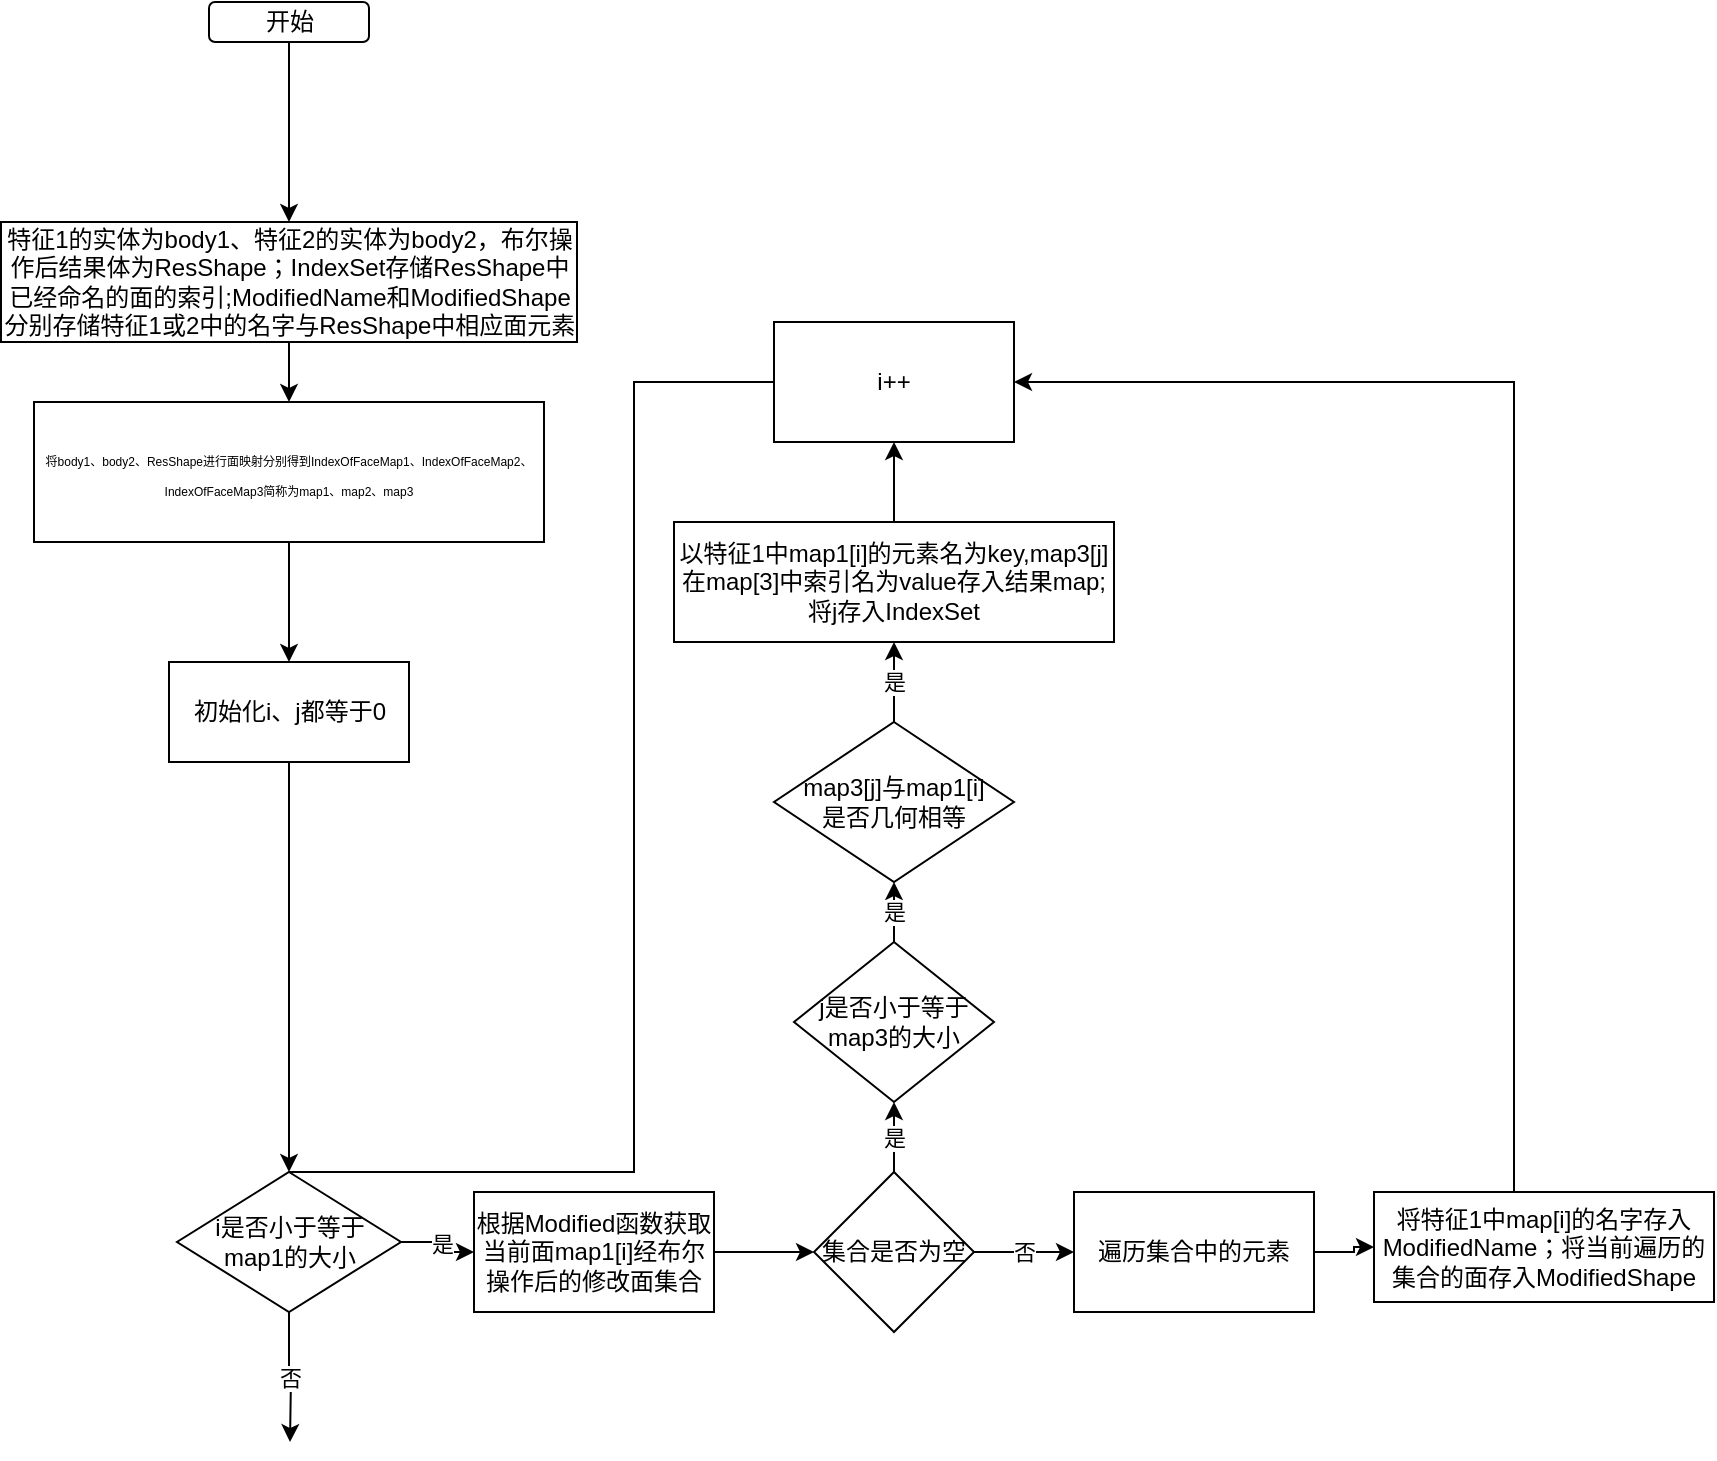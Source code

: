 <mxfile version="21.0.8" type="github">
  <diagram name="第 1 页" id="_Mh3rlw3rDL7OMKS7EPb">
    <mxGraphModel dx="1981" dy="1748" grid="1" gridSize="10" guides="1" tooltips="1" connect="1" arrows="1" fold="1" page="1" pageScale="1" pageWidth="827" pageHeight="1169" math="0" shadow="0">
      <root>
        <mxCell id="0" />
        <mxCell id="1" parent="0" />
        <mxCell id="zeZFywTTIwXV4-_s_FP3-36" style="edgeStyle=orthogonalEdgeStyle;rounded=0;orthogonalLoop=1;jettySize=auto;html=1;entryX=0.5;entryY=0;entryDx=0;entryDy=0;" edge="1" parent="1" source="zeZFywTTIwXV4-_s_FP3-1" target="zeZFywTTIwXV4-_s_FP3-35">
          <mxGeometry relative="1" as="geometry" />
        </mxCell>
        <mxCell id="zeZFywTTIwXV4-_s_FP3-1" value="开始" style="rounded=1;whiteSpace=wrap;html=1;" vertex="1" parent="1">
          <mxGeometry x="-32.5" y="-170" width="80" height="20" as="geometry" />
        </mxCell>
        <mxCell id="zeZFywTTIwXV4-_s_FP3-10" style="edgeStyle=orthogonalEdgeStyle;rounded=0;orthogonalLoop=1;jettySize=auto;html=1;entryX=0.5;entryY=0;entryDx=0;entryDy=0;" edge="1" parent="1" source="zeZFywTTIwXV4-_s_FP3-3" target="zeZFywTTIwXV4-_s_FP3-9">
          <mxGeometry relative="1" as="geometry" />
        </mxCell>
        <mxCell id="zeZFywTTIwXV4-_s_FP3-3" value="&lt;font style=&quot;font-size: 6px;&quot;&gt;将body1、body2、ResShape进行面映射分别得到IndexOfFaceMap1、IndexOfFaceMap2、IndexOfFaceMap3简称为map1、map2、map3&lt;/font&gt;" style="rounded=0;whiteSpace=wrap;html=1;" vertex="1" parent="1">
          <mxGeometry x="-120" y="30" width="255" height="70" as="geometry" />
        </mxCell>
        <mxCell id="zeZFywTTIwXV4-_s_FP3-13" value="否" style="edgeStyle=orthogonalEdgeStyle;rounded=0;orthogonalLoop=1;jettySize=auto;html=1;" edge="1" parent="1" source="zeZFywTTIwXV4-_s_FP3-5">
          <mxGeometry relative="1" as="geometry">
            <mxPoint x="8" y="550" as="targetPoint" />
          </mxGeometry>
        </mxCell>
        <mxCell id="zeZFywTTIwXV4-_s_FP3-14" value="是" style="edgeStyle=orthogonalEdgeStyle;rounded=0;orthogonalLoop=1;jettySize=auto;html=1;entryX=0;entryY=0.5;entryDx=0;entryDy=0;" edge="1" parent="1" source="zeZFywTTIwXV4-_s_FP3-5" target="zeZFywTTIwXV4-_s_FP3-16">
          <mxGeometry relative="1" as="geometry">
            <mxPoint x="100" y="455" as="targetPoint" />
          </mxGeometry>
        </mxCell>
        <mxCell id="zeZFywTTIwXV4-_s_FP3-5" value="i是否小于等于&lt;br&gt;map1的大小" style="rhombus;whiteSpace=wrap;html=1;" vertex="1" parent="1">
          <mxGeometry x="-48.5" y="415" width="112" height="70" as="geometry" />
        </mxCell>
        <mxCell id="zeZFywTTIwXV4-_s_FP3-7" style="edgeStyle=orthogonalEdgeStyle;rounded=0;orthogonalLoop=1;jettySize=auto;html=1;exitX=0.5;exitY=1;exitDx=0;exitDy=0;" edge="1" parent="1" source="zeZFywTTIwXV4-_s_FP3-1" target="zeZFywTTIwXV4-_s_FP3-1">
          <mxGeometry relative="1" as="geometry" />
        </mxCell>
        <mxCell id="zeZFywTTIwXV4-_s_FP3-12" style="edgeStyle=orthogonalEdgeStyle;rounded=0;orthogonalLoop=1;jettySize=auto;html=1;entryX=0.5;entryY=0;entryDx=0;entryDy=0;" edge="1" parent="1" source="zeZFywTTIwXV4-_s_FP3-9" target="zeZFywTTIwXV4-_s_FP3-5">
          <mxGeometry relative="1" as="geometry" />
        </mxCell>
        <mxCell id="zeZFywTTIwXV4-_s_FP3-9" value="初始化i、j都等于0" style="rounded=0;whiteSpace=wrap;html=1;" vertex="1" parent="1">
          <mxGeometry x="-52.5" y="160" width="120" height="50" as="geometry" />
        </mxCell>
        <mxCell id="zeZFywTTIwXV4-_s_FP3-17" style="edgeStyle=orthogonalEdgeStyle;rounded=0;orthogonalLoop=1;jettySize=auto;html=1;entryX=0;entryY=0.5;entryDx=0;entryDy=0;" edge="1" parent="1" source="zeZFywTTIwXV4-_s_FP3-16" target="zeZFywTTIwXV4-_s_FP3-18">
          <mxGeometry relative="1" as="geometry">
            <mxPoint x="260" y="455" as="targetPoint" />
          </mxGeometry>
        </mxCell>
        <mxCell id="zeZFywTTIwXV4-_s_FP3-16" value="根据Modified函数获取当前面map1[i]经布尔操作后的修改面集合" style="rounded=0;whiteSpace=wrap;html=1;" vertex="1" parent="1">
          <mxGeometry x="100" y="425" width="120" height="60" as="geometry" />
        </mxCell>
        <mxCell id="zeZFywTTIwXV4-_s_FP3-19" value="否" style="edgeStyle=orthogonalEdgeStyle;rounded=0;orthogonalLoop=1;jettySize=auto;html=1;entryX=0;entryY=0.5;entryDx=0;entryDy=0;" edge="1" parent="1" source="zeZFywTTIwXV4-_s_FP3-18" target="zeZFywTTIwXV4-_s_FP3-20">
          <mxGeometry relative="1" as="geometry">
            <mxPoint x="400" y="455" as="targetPoint" />
          </mxGeometry>
        </mxCell>
        <mxCell id="zeZFywTTIwXV4-_s_FP3-29" value="是" style="edgeStyle=orthogonalEdgeStyle;rounded=0;orthogonalLoop=1;jettySize=auto;html=1;entryX=0.5;entryY=1;entryDx=0;entryDy=0;" edge="1" parent="1" source="zeZFywTTIwXV4-_s_FP3-18" target="zeZFywTTIwXV4-_s_FP3-28">
          <mxGeometry relative="1" as="geometry" />
        </mxCell>
        <mxCell id="zeZFywTTIwXV4-_s_FP3-18" value="集合是否为空" style="rhombus;whiteSpace=wrap;html=1;" vertex="1" parent="1">
          <mxGeometry x="270" y="415" width="80" height="80" as="geometry" />
        </mxCell>
        <mxCell id="zeZFywTTIwXV4-_s_FP3-40" style="edgeStyle=orthogonalEdgeStyle;rounded=0;orthogonalLoop=1;jettySize=auto;html=1;entryX=0;entryY=0.5;entryDx=0;entryDy=0;" edge="1" parent="1" source="zeZFywTTIwXV4-_s_FP3-20" target="zeZFywTTIwXV4-_s_FP3-41">
          <mxGeometry relative="1" as="geometry">
            <mxPoint x="550" y="455" as="targetPoint" />
          </mxGeometry>
        </mxCell>
        <mxCell id="zeZFywTTIwXV4-_s_FP3-20" value="遍历集合中的元素" style="rounded=0;whiteSpace=wrap;html=1;" vertex="1" parent="1">
          <mxGeometry x="400" y="425" width="120" height="60" as="geometry" />
        </mxCell>
        <mxCell id="zeZFywTTIwXV4-_s_FP3-24" style="edgeStyle=orthogonalEdgeStyle;rounded=0;orthogonalLoop=1;jettySize=auto;html=1;entryX=0.5;entryY=1;entryDx=0;entryDy=0;" edge="1" parent="1" source="zeZFywTTIwXV4-_s_FP3-22" target="zeZFywTTIwXV4-_s_FP3-25">
          <mxGeometry relative="1" as="geometry">
            <mxPoint x="310" y="290" as="targetPoint" />
          </mxGeometry>
        </mxCell>
        <mxCell id="zeZFywTTIwXV4-_s_FP3-22" value="以特征1中map1[i]的元素名为key,map3[j]在map[3]中索引名为value存入结果map;&lt;br&gt;将j存入IndexSet" style="rounded=0;whiteSpace=wrap;html=1;" vertex="1" parent="1">
          <mxGeometry x="200" y="90" width="220" height="60" as="geometry" />
        </mxCell>
        <mxCell id="zeZFywTTIwXV4-_s_FP3-25" value="i++" style="rounded=0;whiteSpace=wrap;html=1;" vertex="1" parent="1">
          <mxGeometry x="250" y="-10" width="120" height="60" as="geometry" />
        </mxCell>
        <mxCell id="zeZFywTTIwXV4-_s_FP3-30" value="是" style="edgeStyle=orthogonalEdgeStyle;rounded=0;orthogonalLoop=1;jettySize=auto;html=1;exitX=0.5;exitY=0;exitDx=0;exitDy=0;entryX=0.5;entryY=1;entryDx=0;entryDy=0;" edge="1" parent="1" source="zeZFywTTIwXV4-_s_FP3-28" target="zeZFywTTIwXV4-_s_FP3-32">
          <mxGeometry relative="1" as="geometry">
            <mxPoint x="310" y="250" as="targetPoint" />
          </mxGeometry>
        </mxCell>
        <mxCell id="zeZFywTTIwXV4-_s_FP3-28" value="j是否小于等于&lt;br&gt;map3的大小" style="rhombus;whiteSpace=wrap;html=1;" vertex="1" parent="1">
          <mxGeometry x="260" y="300" width="100" height="80" as="geometry" />
        </mxCell>
        <mxCell id="zeZFywTTIwXV4-_s_FP3-34" value="是" style="edgeStyle=orthogonalEdgeStyle;rounded=0;orthogonalLoop=1;jettySize=auto;html=1;" edge="1" parent="1" source="zeZFywTTIwXV4-_s_FP3-32" target="zeZFywTTIwXV4-_s_FP3-22">
          <mxGeometry relative="1" as="geometry" />
        </mxCell>
        <mxCell id="zeZFywTTIwXV4-_s_FP3-32" value="map3[j]与map1[i]&lt;br&gt;是否几何相等" style="rhombus;whiteSpace=wrap;html=1;" vertex="1" parent="1">
          <mxGeometry x="250" y="190" width="120" height="80" as="geometry" />
        </mxCell>
        <mxCell id="zeZFywTTIwXV4-_s_FP3-37" style="edgeStyle=orthogonalEdgeStyle;rounded=0;orthogonalLoop=1;jettySize=auto;html=1;entryX=0.5;entryY=0;entryDx=0;entryDy=0;" edge="1" parent="1" source="zeZFywTTIwXV4-_s_FP3-35" target="zeZFywTTIwXV4-_s_FP3-3">
          <mxGeometry relative="1" as="geometry" />
        </mxCell>
        <mxCell id="zeZFywTTIwXV4-_s_FP3-35" value="特征1的实体为body1、特征2的实体为body2，布尔操作后结果体为ResShape；IndexSet存储ResShape中已经命名的面的索引;ModifiedName和ModifiedShape分别存储特征1或2中的名字与ResShape中相应面元素" style="rounded=0;whiteSpace=wrap;html=1;" vertex="1" parent="1">
          <mxGeometry x="-136.5" y="-60" width="288" height="60" as="geometry" />
        </mxCell>
        <mxCell id="zeZFywTTIwXV4-_s_FP3-39" value="" style="endArrow=none;html=1;rounded=0;edgeStyle=orthogonalEdgeStyle;entryX=0;entryY=0.5;entryDx=0;entryDy=0;exitX=0.5;exitY=0;exitDx=0;exitDy=0;" edge="1" parent="1" source="zeZFywTTIwXV4-_s_FP3-5" target="zeZFywTTIwXV4-_s_FP3-25">
          <mxGeometry width="50" height="50" relative="1" as="geometry">
            <mxPoint x="100" y="320" as="sourcePoint" />
            <mxPoint x="150" y="270" as="targetPoint" />
            <Array as="points">
              <mxPoint x="180" y="415" />
              <mxPoint x="180" y="20" />
            </Array>
          </mxGeometry>
        </mxCell>
        <mxCell id="zeZFywTTIwXV4-_s_FP3-42" style="edgeStyle=orthogonalEdgeStyle;rounded=0;orthogonalLoop=1;jettySize=auto;html=1;entryX=1;entryY=0.5;entryDx=0;entryDy=0;" edge="1" parent="1" source="zeZFywTTIwXV4-_s_FP3-41" target="zeZFywTTIwXV4-_s_FP3-25">
          <mxGeometry relative="1" as="geometry">
            <Array as="points">
              <mxPoint x="620" y="20" />
            </Array>
          </mxGeometry>
        </mxCell>
        <mxCell id="zeZFywTTIwXV4-_s_FP3-41" value="将特征1中map[i]的名字存入ModifiedName；将当前遍历的集合的面存入ModifiedShape" style="rounded=0;whiteSpace=wrap;html=1;" vertex="1" parent="1">
          <mxGeometry x="550" y="425" width="170" height="55" as="geometry" />
        </mxCell>
      </root>
    </mxGraphModel>
  </diagram>
</mxfile>
